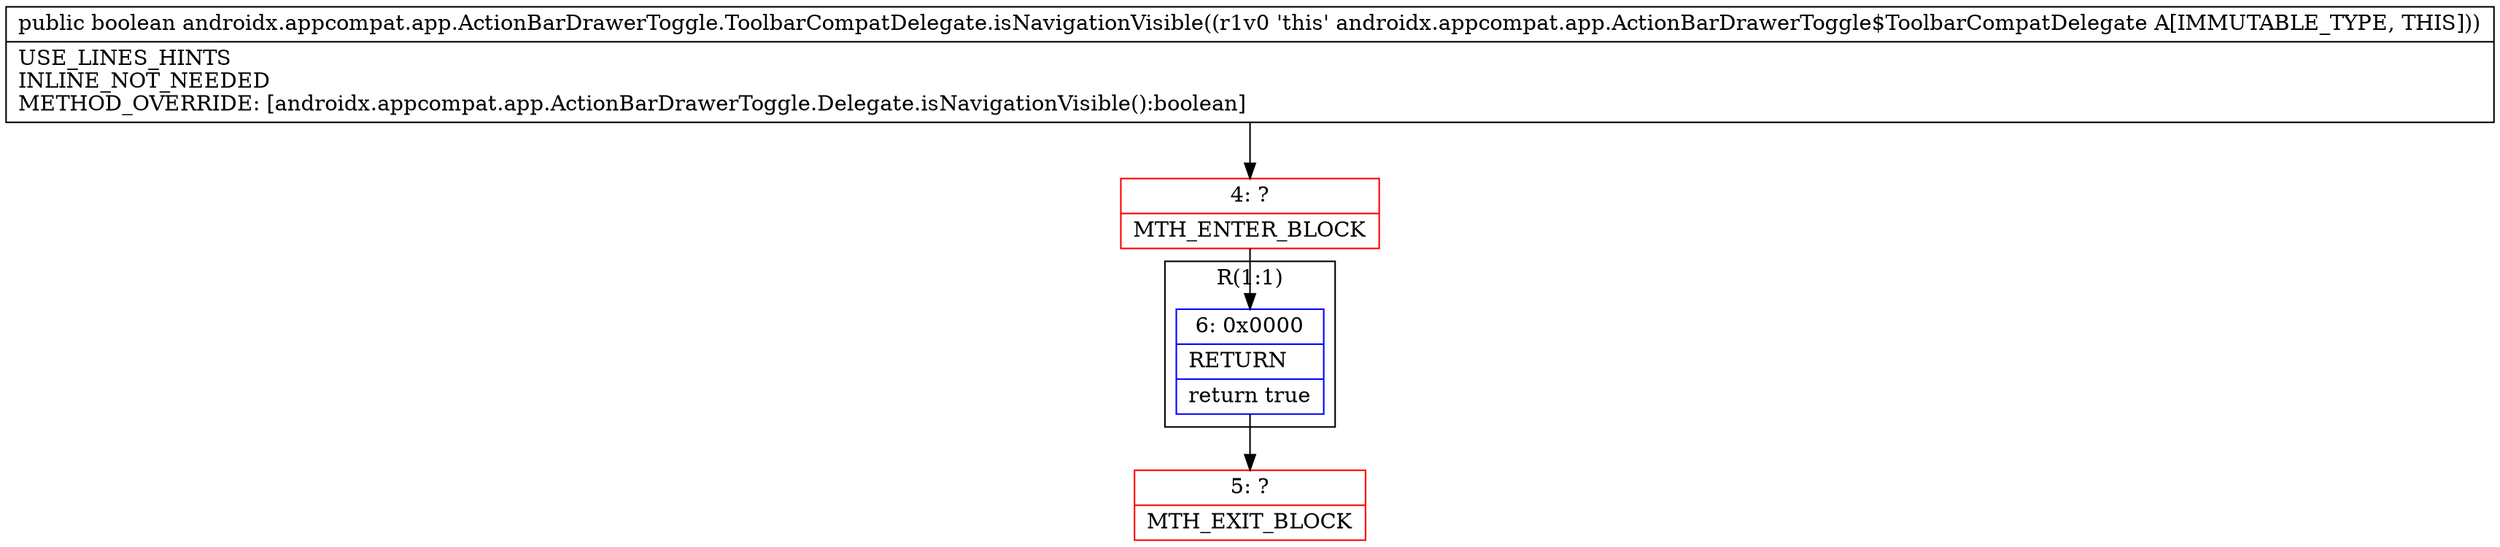 digraph "CFG forandroidx.appcompat.app.ActionBarDrawerToggle.ToolbarCompatDelegate.isNavigationVisible()Z" {
subgraph cluster_Region_2107822218 {
label = "R(1:1)";
node [shape=record,color=blue];
Node_6 [shape=record,label="{6\:\ 0x0000|RETURN\l|return true\l}"];
}
Node_4 [shape=record,color=red,label="{4\:\ ?|MTH_ENTER_BLOCK\l}"];
Node_5 [shape=record,color=red,label="{5\:\ ?|MTH_EXIT_BLOCK\l}"];
MethodNode[shape=record,label="{public boolean androidx.appcompat.app.ActionBarDrawerToggle.ToolbarCompatDelegate.isNavigationVisible((r1v0 'this' androidx.appcompat.app.ActionBarDrawerToggle$ToolbarCompatDelegate A[IMMUTABLE_TYPE, THIS]))  | USE_LINES_HINTS\lINLINE_NOT_NEEDED\lMETHOD_OVERRIDE: [androidx.appcompat.app.ActionBarDrawerToggle.Delegate.isNavigationVisible():boolean]\l}"];
MethodNode -> Node_4;Node_6 -> Node_5;
Node_4 -> Node_6;
}

